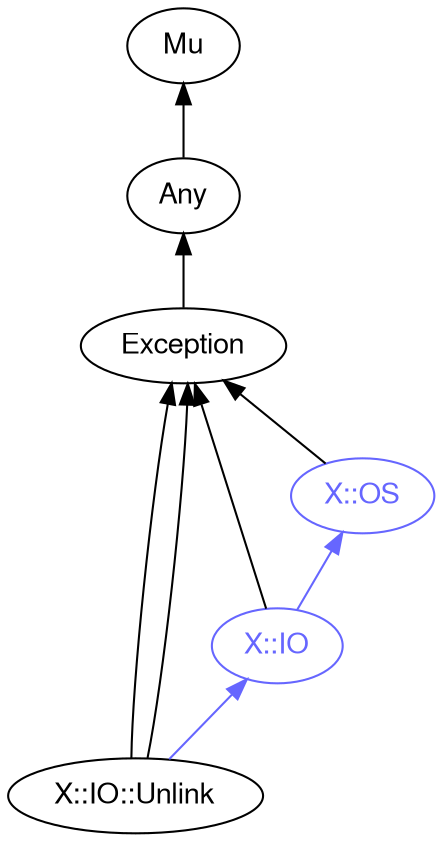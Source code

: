 digraph "perl6-type-graph" {
    rankdir=BT;
    splines=polyline;
    overlap=false; 
    // Types
    "X::IO::Unlink" [color="#000000", fontcolor="#000000", href="/type/X::IO::Unlink", fontname="FreeSans"];
    "Mu" [color="#000000", fontcolor="#000000", href="/type/Mu", fontname="FreeSans"];
    "Any" [color="#000000", fontcolor="#000000", href="/type/Any", fontname="FreeSans"];
    "Exception" [color="#000000", fontcolor="#000000", href="/type/Exception", fontname="FreeSans"];
    "X::OS" [color="#6666FF", fontcolor="#6666FF", href="/type/X::OS", fontname="FreeSans"];
    "X::IO" [color="#6666FF", fontcolor="#6666FF", href="/type/X::IO", fontname="FreeSans"];

    // Superclasses
    "X::IO::Unlink" -> "Exception" [color="#000000"];
    "X::IO::Unlink" -> "Exception" [color="#000000"];
    "Any" -> "Mu" [color="#000000"];
    "Exception" -> "Any" [color="#000000"];
    "X::OS" -> "Exception" [color="#000000"];
    "X::IO" -> "Exception" [color="#000000"];

    // Roles
    "X::IO::Unlink" -> "X::IO" [color="#6666FF"];
    "X::IO" -> "X::OS" [color="#6666FF"];
}
